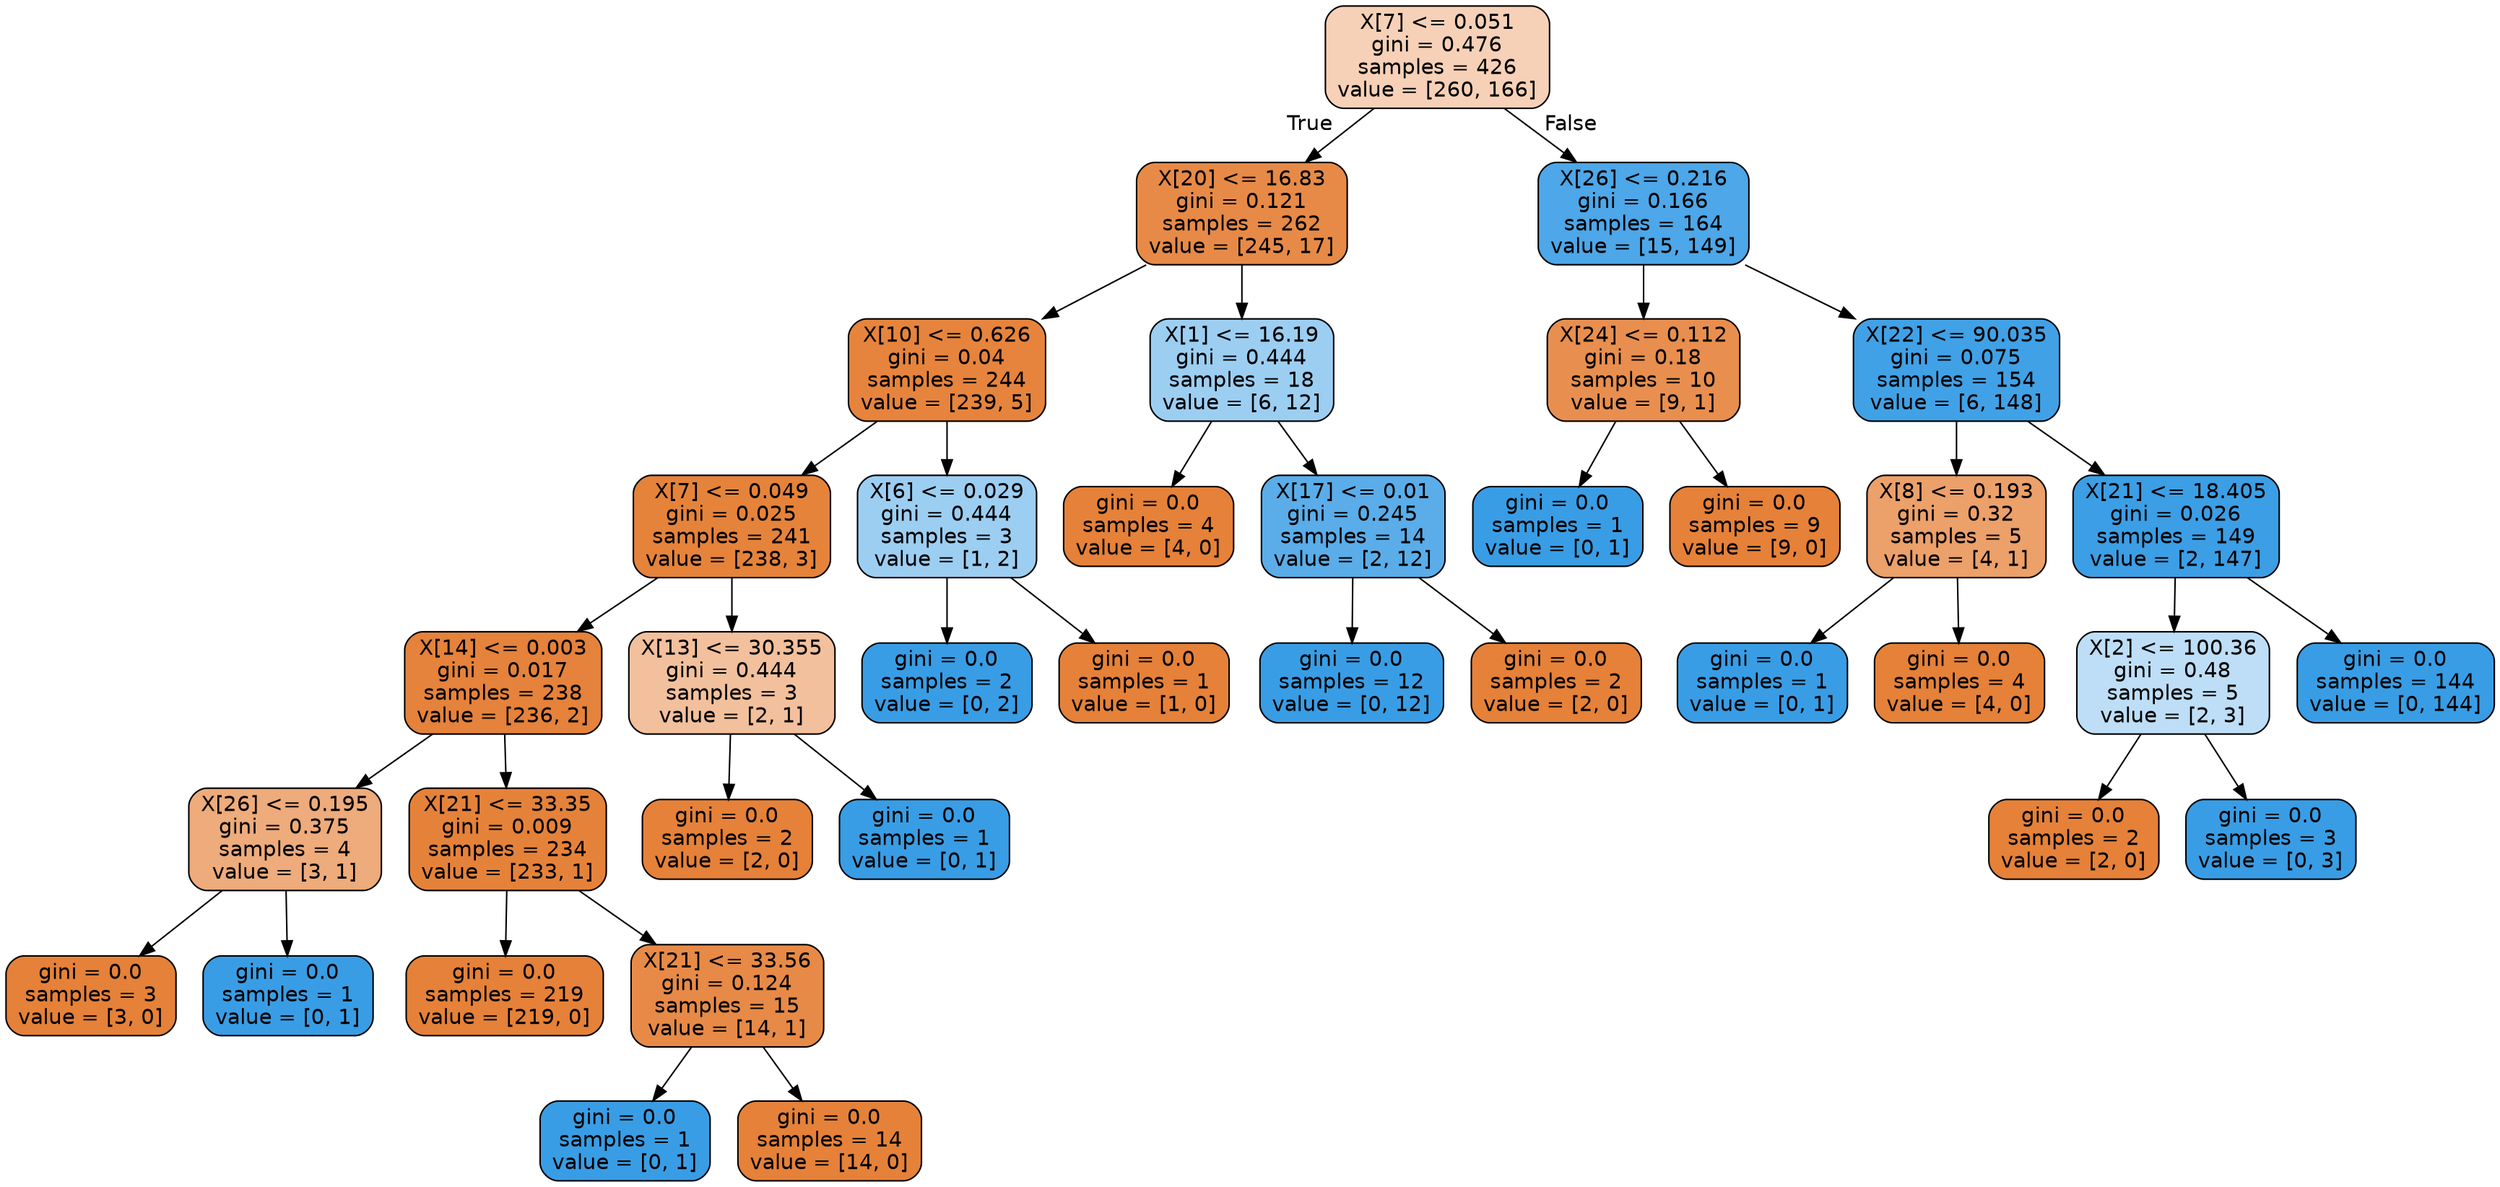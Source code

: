 digraph Tree {
node [shape=box, style="filled, rounded", color="black", fontname=helvetica] ;
edge [fontname=helvetica] ;
0 [label="X[7] <= 0.051\ngini = 0.476\nsamples = 426\nvalue = [260, 166]", fillcolor="#f6d1b7"] ;
1 [label="X[20] <= 16.83\ngini = 0.121\nsamples = 262\nvalue = [245, 17]", fillcolor="#e78a47"] ;
0 -> 1 [labeldistance=2.5, labelangle=45, headlabel="True"] ;
2 [label="X[10] <= 0.626\ngini = 0.04\nsamples = 244\nvalue = [239, 5]", fillcolor="#e6843d"] ;
1 -> 2 ;
3 [label="X[7] <= 0.049\ngini = 0.025\nsamples = 241\nvalue = [238, 3]", fillcolor="#e5833b"] ;
2 -> 3 ;
4 [label="X[14] <= 0.003\ngini = 0.017\nsamples = 238\nvalue = [236, 2]", fillcolor="#e5823b"] ;
3 -> 4 ;
5 [label="X[26] <= 0.195\ngini = 0.375\nsamples = 4\nvalue = [3, 1]", fillcolor="#eeab7b"] ;
4 -> 5 ;
6 [label="gini = 0.0\nsamples = 3\nvalue = [3, 0]", fillcolor="#e58139"] ;
5 -> 6 ;
7 [label="gini = 0.0\nsamples = 1\nvalue = [0, 1]", fillcolor="#399de5"] ;
5 -> 7 ;
8 [label="X[21] <= 33.35\ngini = 0.009\nsamples = 234\nvalue = [233, 1]", fillcolor="#e5823a"] ;
4 -> 8 ;
9 [label="gini = 0.0\nsamples = 219\nvalue = [219, 0]", fillcolor="#e58139"] ;
8 -> 9 ;
10 [label="X[21] <= 33.56\ngini = 0.124\nsamples = 15\nvalue = [14, 1]", fillcolor="#e78a47"] ;
8 -> 10 ;
11 [label="gini = 0.0\nsamples = 1\nvalue = [0, 1]", fillcolor="#399de5"] ;
10 -> 11 ;
12 [label="gini = 0.0\nsamples = 14\nvalue = [14, 0]", fillcolor="#e58139"] ;
10 -> 12 ;
13 [label="X[13] <= 30.355\ngini = 0.444\nsamples = 3\nvalue = [2, 1]", fillcolor="#f2c09c"] ;
3 -> 13 ;
14 [label="gini = 0.0\nsamples = 2\nvalue = [2, 0]", fillcolor="#e58139"] ;
13 -> 14 ;
15 [label="gini = 0.0\nsamples = 1\nvalue = [0, 1]", fillcolor="#399de5"] ;
13 -> 15 ;
16 [label="X[6] <= 0.029\ngini = 0.444\nsamples = 3\nvalue = [1, 2]", fillcolor="#9ccef2"] ;
2 -> 16 ;
17 [label="gini = 0.0\nsamples = 2\nvalue = [0, 2]", fillcolor="#399de5"] ;
16 -> 17 ;
18 [label="gini = 0.0\nsamples = 1\nvalue = [1, 0]", fillcolor="#e58139"] ;
16 -> 18 ;
19 [label="X[1] <= 16.19\ngini = 0.444\nsamples = 18\nvalue = [6, 12]", fillcolor="#9ccef2"] ;
1 -> 19 ;
20 [label="gini = 0.0\nsamples = 4\nvalue = [4, 0]", fillcolor="#e58139"] ;
19 -> 20 ;
21 [label="X[17] <= 0.01\ngini = 0.245\nsamples = 14\nvalue = [2, 12]", fillcolor="#5aade9"] ;
19 -> 21 ;
22 [label="gini = 0.0\nsamples = 12\nvalue = [0, 12]", fillcolor="#399de5"] ;
21 -> 22 ;
23 [label="gini = 0.0\nsamples = 2\nvalue = [2, 0]", fillcolor="#e58139"] ;
21 -> 23 ;
24 [label="X[26] <= 0.216\ngini = 0.166\nsamples = 164\nvalue = [15, 149]", fillcolor="#4da7e8"] ;
0 -> 24 [labeldistance=2.5, labelangle=-45, headlabel="False"] ;
25 [label="X[24] <= 0.112\ngini = 0.18\nsamples = 10\nvalue = [9, 1]", fillcolor="#e88f4f"] ;
24 -> 25 ;
26 [label="gini = 0.0\nsamples = 1\nvalue = [0, 1]", fillcolor="#399de5"] ;
25 -> 26 ;
27 [label="gini = 0.0\nsamples = 9\nvalue = [9, 0]", fillcolor="#e58139"] ;
25 -> 27 ;
28 [label="X[22] <= 90.035\ngini = 0.075\nsamples = 154\nvalue = [6, 148]", fillcolor="#41a1e6"] ;
24 -> 28 ;
29 [label="X[8] <= 0.193\ngini = 0.32\nsamples = 5\nvalue = [4, 1]", fillcolor="#eca06a"] ;
28 -> 29 ;
30 [label="gini = 0.0\nsamples = 1\nvalue = [0, 1]", fillcolor="#399de5"] ;
29 -> 30 ;
31 [label="gini = 0.0\nsamples = 4\nvalue = [4, 0]", fillcolor="#e58139"] ;
29 -> 31 ;
32 [label="X[21] <= 18.405\ngini = 0.026\nsamples = 149\nvalue = [2, 147]", fillcolor="#3c9ee5"] ;
28 -> 32 ;
33 [label="X[2] <= 100.36\ngini = 0.48\nsamples = 5\nvalue = [2, 3]", fillcolor="#bddef6"] ;
32 -> 33 ;
34 [label="gini = 0.0\nsamples = 2\nvalue = [2, 0]", fillcolor="#e58139"] ;
33 -> 34 ;
35 [label="gini = 0.0\nsamples = 3\nvalue = [0, 3]", fillcolor="#399de5"] ;
33 -> 35 ;
36 [label="gini = 0.0\nsamples = 144\nvalue = [0, 144]", fillcolor="#399de5"] ;
32 -> 36 ;
}